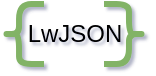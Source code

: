 <mxfile version="12.3.2" type="device" pages="1"><diagram id="I-N_G4gh3ujyhIfbbh0O" name="Page-1"><mxGraphModel dx="286" dy="163" grid="1" gridSize="5" guides="1" tooltips="1" connect="1" arrows="1" fold="1" page="1" pageScale="1" pageWidth="850" pageHeight="1100" math="0" shadow="1"><root><mxCell id="0"/><mxCell id="1" parent="0"/><mxCell id="TuHSZEmmW1_klowcanrq-1" value="LwJSON" style="text;html=1;align=center;verticalAlign=middle;resizable=0;points=[];;autosize=1;" vertex="1" parent="1"><mxGeometry x="390" y="230" width="60" height="20" as="geometry"/></mxCell><mxCell id="TuHSZEmmW1_klowcanrq-2" value="" style="shape=curlyBracket;whiteSpace=wrap;html=1;rounded=1;size=0.376;strokeWidth=3;fillColor=#d5e8d4;strokeColor=#82b366;" vertex="1" parent="1"><mxGeometry x="385" y="225" width="20" height="30" as="geometry"/></mxCell><mxCell id="TuHSZEmmW1_klowcanrq-5" value="" style="shape=curlyBracket;whiteSpace=wrap;html=1;rounded=1;size=0.376;strokeWidth=3;rotation=180;fillColor=#d5e8d4;strokeColor=#82b366;" vertex="1" parent="1"><mxGeometry x="435" y="225" width="20" height="30" as="geometry"/></mxCell></root></mxGraphModel></diagram></mxfile>